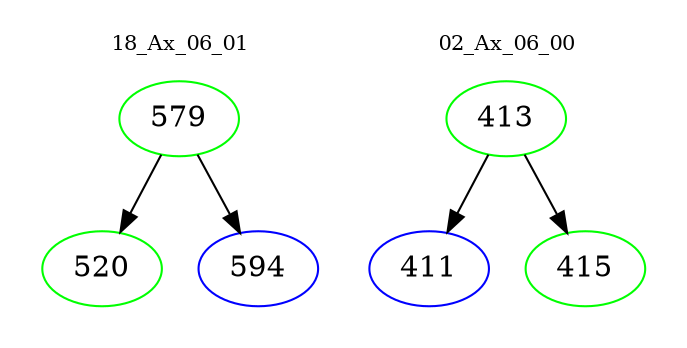 digraph{
subgraph cluster_0 {
color = white
label = "18_Ax_06_01";
fontsize=10;
T0_579 [label="579", color="green"]
T0_579 -> T0_520 [color="black"]
T0_520 [label="520", color="green"]
T0_579 -> T0_594 [color="black"]
T0_594 [label="594", color="blue"]
}
subgraph cluster_1 {
color = white
label = "02_Ax_06_00";
fontsize=10;
T1_413 [label="413", color="green"]
T1_413 -> T1_411 [color="black"]
T1_411 [label="411", color="blue"]
T1_413 -> T1_415 [color="black"]
T1_415 [label="415", color="green"]
}
}
